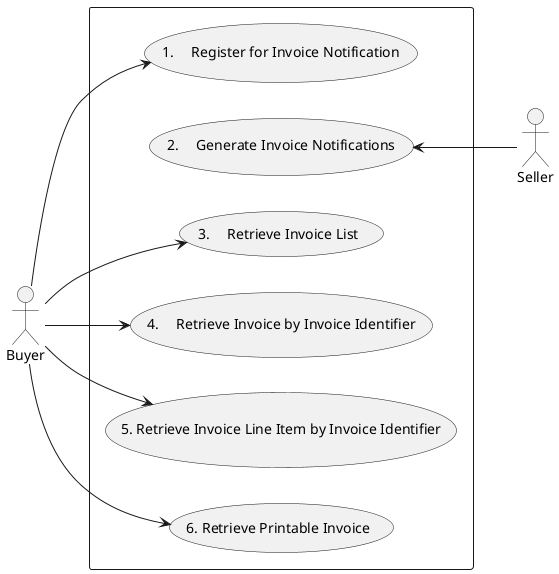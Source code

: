 @startuml

left to right direction
actor Buyer 
actor Seller

skinparam usecase {

}

rectangle {
(1.	Register for Invoice Notification)
(2.	Generate Invoice Notifications)
(3.	Retrieve Invoice List)
(4.	Retrieve Invoice by Invoice Identifier)
(5. Retrieve Invoice Line Item by Invoice Identifier)
(6. Retrieve Printable Invoice)



Buyer --> (1.	Register for Invoice Notification)
Buyer --> (3.	Retrieve Invoice List)
Buyer --> (4.	Retrieve Invoice by Invoice Identifier)
Buyer --> (5. Retrieve Invoice Line Item by Invoice Identifier)
Buyer --> (6. Retrieve Printable Invoice)
(2.	Generate Invoice Notifications)<-- Seller


@enduml